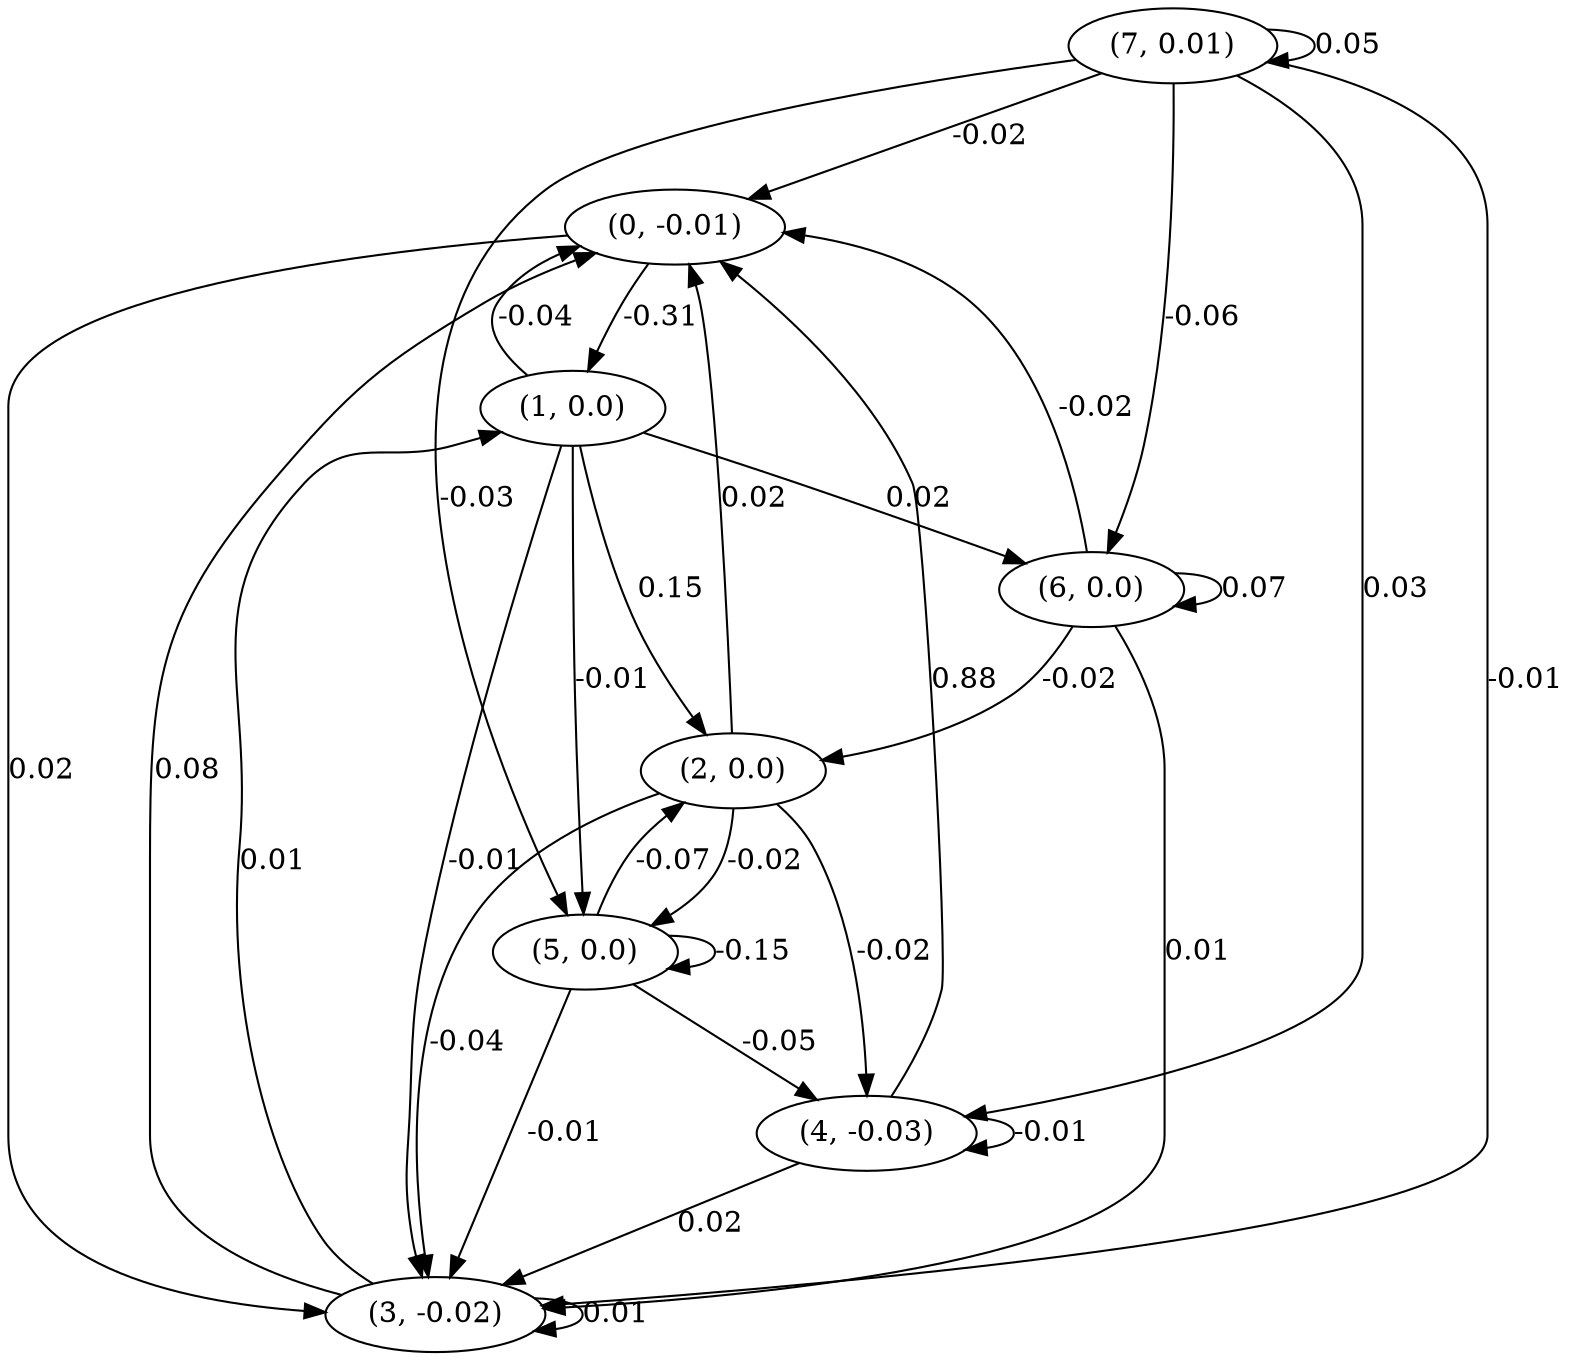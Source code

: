 digraph {
    0 [ label = "(0, -0.01)" ]
    1 [ label = "(1, 0.0)" ]
    2 [ label = "(2, 0.0)" ]
    3 [ label = "(3, -0.02)" ]
    4 [ label = "(4, -0.03)" ]
    5 [ label = "(5, 0.0)" ]
    6 [ label = "(6, 0.0)" ]
    7 [ label = "(7, 0.01)" ]
    3 -> 3 [ label = "0.01" ]
    4 -> 4 [ label = "-0.01" ]
    5 -> 5 [ label = "-0.15" ]
    6 -> 6 [ label = "0.07" ]
    7 -> 7 [ label = "0.05" ]
    1 -> 0 [ label = "-0.04" ]
    2 -> 0 [ label = "0.02" ]
    3 -> 0 [ label = "0.08" ]
    4 -> 0 [ label = "0.88" ]
    6 -> 0 [ label = "-0.02" ]
    7 -> 0 [ label = "-0.02" ]
    0 -> 1 [ label = "-0.31" ]
    3 -> 1 [ label = "0.01" ]
    1 -> 2 [ label = "0.15" ]
    5 -> 2 [ label = "-0.07" ]
    6 -> 2 [ label = "-0.02" ]
    0 -> 3 [ label = "0.02" ]
    1 -> 3 [ label = "-0.01" ]
    2 -> 3 [ label = "-0.04" ]
    4 -> 3 [ label = "0.02" ]
    5 -> 3 [ label = "-0.01" ]
    6 -> 3 [ label = "0.01" ]
    7 -> 3 [ label = "-0.01" ]
    2 -> 4 [ label = "-0.02" ]
    5 -> 4 [ label = "-0.05" ]
    7 -> 4 [ label = "0.03" ]
    1 -> 5 [ label = "-0.01" ]
    2 -> 5 [ label = "-0.02" ]
    7 -> 5 [ label = "-0.03" ]
    1 -> 6 [ label = "0.02" ]
    7 -> 6 [ label = "-0.06" ]
}

